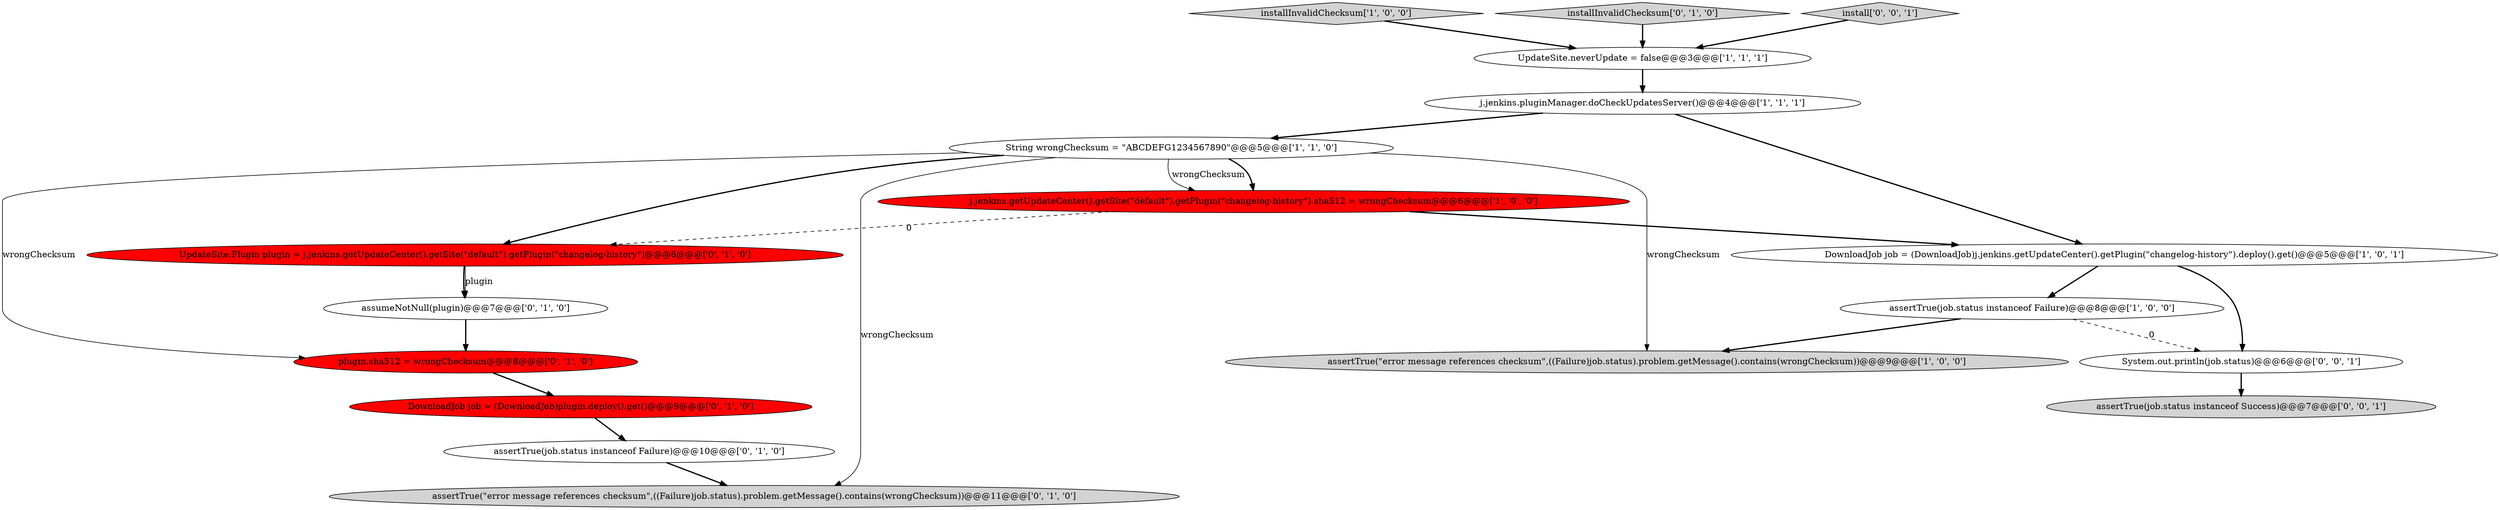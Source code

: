 digraph {
10 [style = filled, label = "UpdateSite.Plugin plugin = j.jenkins.getUpdateCenter().getSite(\"default\").getPlugin(\"changelog-history\")@@@6@@@['0', '1', '0']", fillcolor = red, shape = ellipse image = "AAA1AAABBB2BBB"];
4 [style = filled, label = "j.jenkins.getUpdateCenter().getSite(\"default\").getPlugin(\"changelog-history\").sha512 = wrongChecksum@@@6@@@['1', '0', '0']", fillcolor = red, shape = ellipse image = "AAA1AAABBB1BBB"];
9 [style = filled, label = "plugin.sha512 = wrongChecksum@@@8@@@['0', '1', '0']", fillcolor = red, shape = ellipse image = "AAA1AAABBB2BBB"];
1 [style = filled, label = "installInvalidChecksum['1', '0', '0']", fillcolor = lightgray, shape = diamond image = "AAA0AAABBB1BBB"];
13 [style = filled, label = "DownloadJob job = (DownloadJob)plugin.deploy().get()@@@9@@@['0', '1', '0']", fillcolor = red, shape = ellipse image = "AAA1AAABBB2BBB"];
5 [style = filled, label = "assertTrue(\"error message references checksum\",((Failure)job.status).problem.getMessage().contains(wrongChecksum))@@@9@@@['1', '0', '0']", fillcolor = lightgray, shape = ellipse image = "AAA0AAABBB1BBB"];
3 [style = filled, label = "String wrongChecksum = \"ABCDEFG1234567890\"@@@5@@@['1', '1', '0']", fillcolor = white, shape = ellipse image = "AAA0AAABBB1BBB"];
14 [style = filled, label = "assertTrue(\"error message references checksum\",((Failure)job.status).problem.getMessage().contains(wrongChecksum))@@@11@@@['0', '1', '0']", fillcolor = lightgray, shape = ellipse image = "AAA0AAABBB2BBB"];
11 [style = filled, label = "installInvalidChecksum['0', '1', '0']", fillcolor = lightgray, shape = diamond image = "AAA0AAABBB2BBB"];
12 [style = filled, label = "assertTrue(job.status instanceof Failure)@@@10@@@['0', '1', '0']", fillcolor = white, shape = ellipse image = "AAA0AAABBB2BBB"];
7 [style = filled, label = "assertTrue(job.status instanceof Failure)@@@8@@@['1', '0', '0']", fillcolor = white, shape = ellipse image = "AAA0AAABBB1BBB"];
2 [style = filled, label = "j.jenkins.pluginManager.doCheckUpdatesServer()@@@4@@@['1', '1', '1']", fillcolor = white, shape = ellipse image = "AAA0AAABBB1BBB"];
15 [style = filled, label = "install['0', '0', '1']", fillcolor = lightgray, shape = diamond image = "AAA0AAABBB3BBB"];
0 [style = filled, label = "UpdateSite.neverUpdate = false@@@3@@@['1', '1', '1']", fillcolor = white, shape = ellipse image = "AAA0AAABBB1BBB"];
6 [style = filled, label = "DownloadJob job = (DownloadJob)j.jenkins.getUpdateCenter().getPlugin(\"changelog-history\").deploy().get()@@@5@@@['1', '0', '1']", fillcolor = white, shape = ellipse image = "AAA0AAABBB1BBB"];
8 [style = filled, label = "assumeNotNull(plugin)@@@7@@@['0', '1', '0']", fillcolor = white, shape = ellipse image = "AAA0AAABBB2BBB"];
16 [style = filled, label = "System.out.println(job.status)@@@6@@@['0', '0', '1']", fillcolor = white, shape = ellipse image = "AAA0AAABBB3BBB"];
17 [style = filled, label = "assertTrue(job.status instanceof Success)@@@7@@@['0', '0', '1']", fillcolor = lightgray, shape = ellipse image = "AAA0AAABBB3BBB"];
4->6 [style = bold, label=""];
2->6 [style = bold, label=""];
7->16 [style = dashed, label="0"];
2->3 [style = bold, label=""];
0->2 [style = bold, label=""];
3->4 [style = solid, label="wrongChecksum"];
10->8 [style = solid, label="plugin"];
1->0 [style = bold, label=""];
16->17 [style = bold, label=""];
3->4 [style = bold, label=""];
3->9 [style = solid, label="wrongChecksum"];
3->10 [style = bold, label=""];
7->5 [style = bold, label=""];
11->0 [style = bold, label=""];
13->12 [style = bold, label=""];
10->8 [style = bold, label=""];
6->16 [style = bold, label=""];
15->0 [style = bold, label=""];
12->14 [style = bold, label=""];
8->9 [style = bold, label=""];
3->5 [style = solid, label="wrongChecksum"];
6->7 [style = bold, label=""];
4->10 [style = dashed, label="0"];
3->14 [style = solid, label="wrongChecksum"];
9->13 [style = bold, label=""];
}
